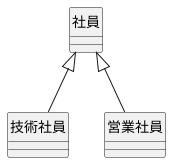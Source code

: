 @startuml 図3-4_汎化継承
class 社員 {}
class 技術社員 {}
class 営業社員 {}
社員 <|-- 技術社員
社員 <|-- 営業社員
hide circle
@enduml